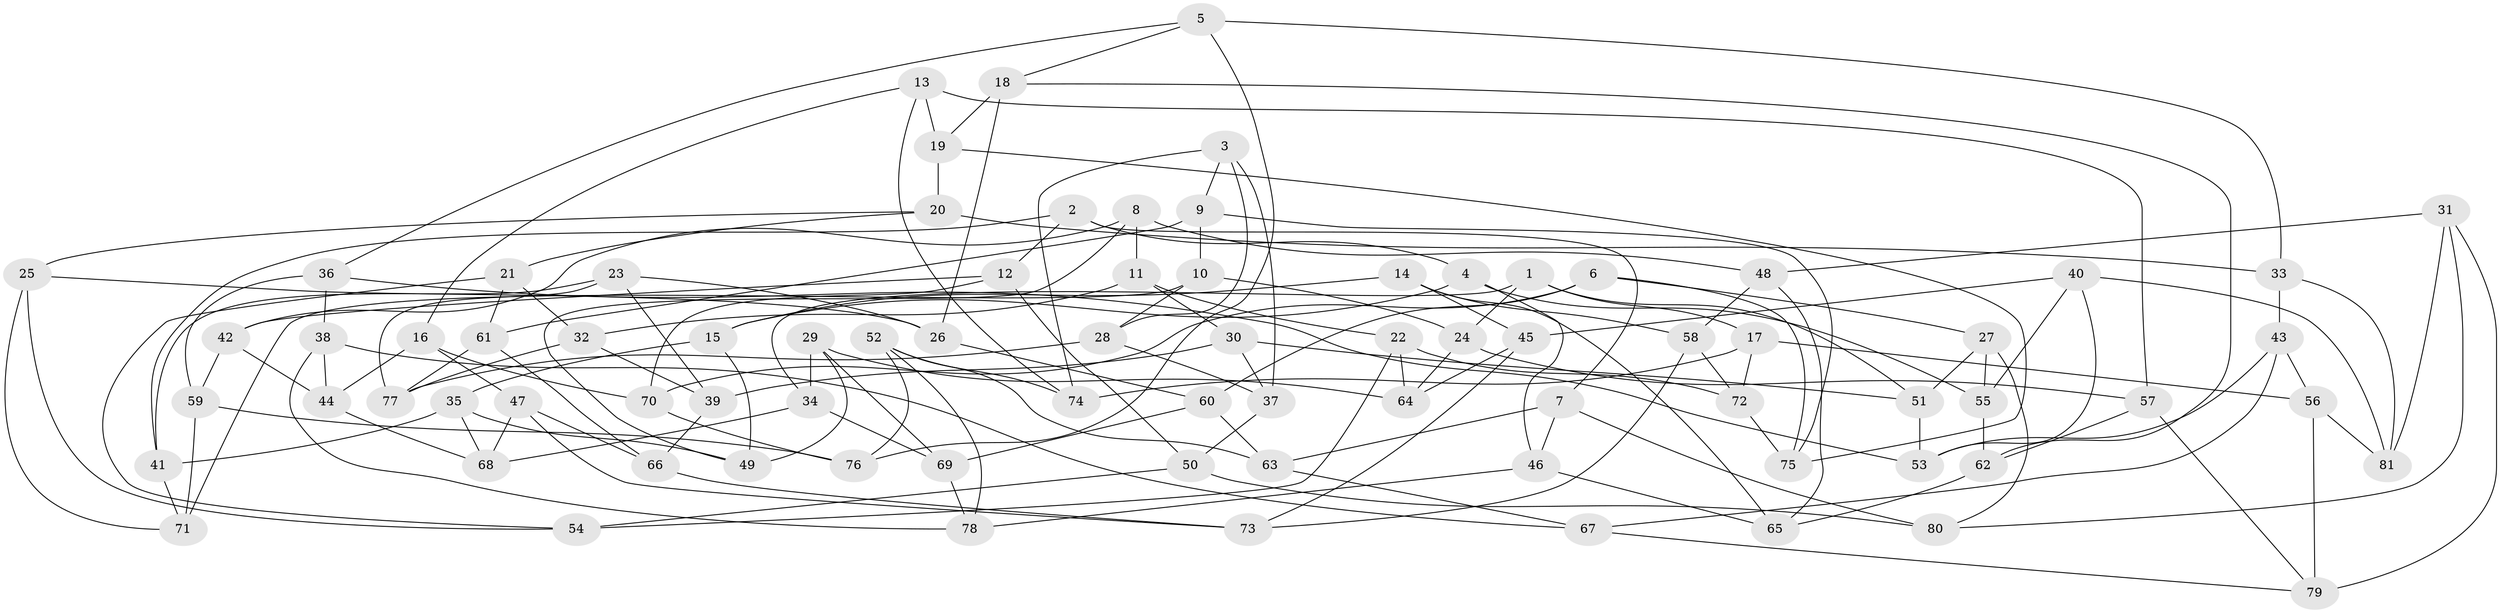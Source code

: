// coarse degree distribution, {4: 0.36, 6: 0.44, 5: 0.16, 3: 0.04}
// Generated by graph-tools (version 1.1) at 2025/24/03/03/25 07:24:25]
// undirected, 81 vertices, 162 edges
graph export_dot {
graph [start="1"]
  node [color=gray90,style=filled];
  1;
  2;
  3;
  4;
  5;
  6;
  7;
  8;
  9;
  10;
  11;
  12;
  13;
  14;
  15;
  16;
  17;
  18;
  19;
  20;
  21;
  22;
  23;
  24;
  25;
  26;
  27;
  28;
  29;
  30;
  31;
  32;
  33;
  34;
  35;
  36;
  37;
  38;
  39;
  40;
  41;
  42;
  43;
  44;
  45;
  46;
  47;
  48;
  49;
  50;
  51;
  52;
  53;
  54;
  55;
  56;
  57;
  58;
  59;
  60;
  61;
  62;
  63;
  64;
  65;
  66;
  67;
  68;
  69;
  70;
  71;
  72;
  73;
  74;
  75;
  76;
  77;
  78;
  79;
  80;
  81;
  1 -- 34;
  1 -- 24;
  1 -- 51;
  1 -- 17;
  2 -- 41;
  2 -- 12;
  2 -- 4;
  2 -- 7;
  3 -- 37;
  3 -- 74;
  3 -- 9;
  3 -- 28;
  4 -- 15;
  4 -- 46;
  4 -- 55;
  5 -- 76;
  5 -- 33;
  5 -- 36;
  5 -- 18;
  6 -- 75;
  6 -- 27;
  6 -- 70;
  6 -- 60;
  7 -- 46;
  7 -- 63;
  7 -- 80;
  8 -- 11;
  8 -- 48;
  8 -- 42;
  8 -- 49;
  9 -- 10;
  9 -- 61;
  9 -- 75;
  10 -- 24;
  10 -- 71;
  10 -- 28;
  11 -- 32;
  11 -- 22;
  11 -- 30;
  12 -- 70;
  12 -- 42;
  12 -- 50;
  13 -- 57;
  13 -- 16;
  13 -- 19;
  13 -- 74;
  14 -- 58;
  14 -- 45;
  14 -- 65;
  14 -- 15;
  15 -- 49;
  15 -- 35;
  16 -- 44;
  16 -- 47;
  16 -- 70;
  17 -- 74;
  17 -- 72;
  17 -- 56;
  18 -- 19;
  18 -- 62;
  18 -- 26;
  19 -- 75;
  19 -- 20;
  20 -- 25;
  20 -- 21;
  20 -- 33;
  21 -- 32;
  21 -- 54;
  21 -- 61;
  22 -- 54;
  22 -- 64;
  22 -- 72;
  23 -- 39;
  23 -- 41;
  23 -- 77;
  23 -- 26;
  24 -- 64;
  24 -- 57;
  25 -- 26;
  25 -- 71;
  25 -- 54;
  26 -- 60;
  27 -- 51;
  27 -- 80;
  27 -- 55;
  28 -- 37;
  28 -- 77;
  29 -- 64;
  29 -- 34;
  29 -- 69;
  29 -- 49;
  30 -- 37;
  30 -- 51;
  30 -- 39;
  31 -- 81;
  31 -- 80;
  31 -- 79;
  31 -- 48;
  32 -- 39;
  32 -- 77;
  33 -- 43;
  33 -- 81;
  34 -- 68;
  34 -- 69;
  35 -- 49;
  35 -- 68;
  35 -- 41;
  36 -- 59;
  36 -- 38;
  36 -- 53;
  37 -- 50;
  38 -- 44;
  38 -- 67;
  38 -- 78;
  39 -- 66;
  40 -- 45;
  40 -- 53;
  40 -- 55;
  40 -- 81;
  41 -- 71;
  42 -- 44;
  42 -- 59;
  43 -- 53;
  43 -- 56;
  43 -- 67;
  44 -- 68;
  45 -- 64;
  45 -- 73;
  46 -- 65;
  46 -- 78;
  47 -- 68;
  47 -- 66;
  47 -- 73;
  48 -- 65;
  48 -- 58;
  50 -- 80;
  50 -- 54;
  51 -- 53;
  52 -- 74;
  52 -- 76;
  52 -- 78;
  52 -- 63;
  55 -- 62;
  56 -- 81;
  56 -- 79;
  57 -- 62;
  57 -- 79;
  58 -- 73;
  58 -- 72;
  59 -- 71;
  59 -- 76;
  60 -- 69;
  60 -- 63;
  61 -- 77;
  61 -- 66;
  62 -- 65;
  63 -- 67;
  66 -- 73;
  67 -- 79;
  69 -- 78;
  70 -- 76;
  72 -- 75;
}
